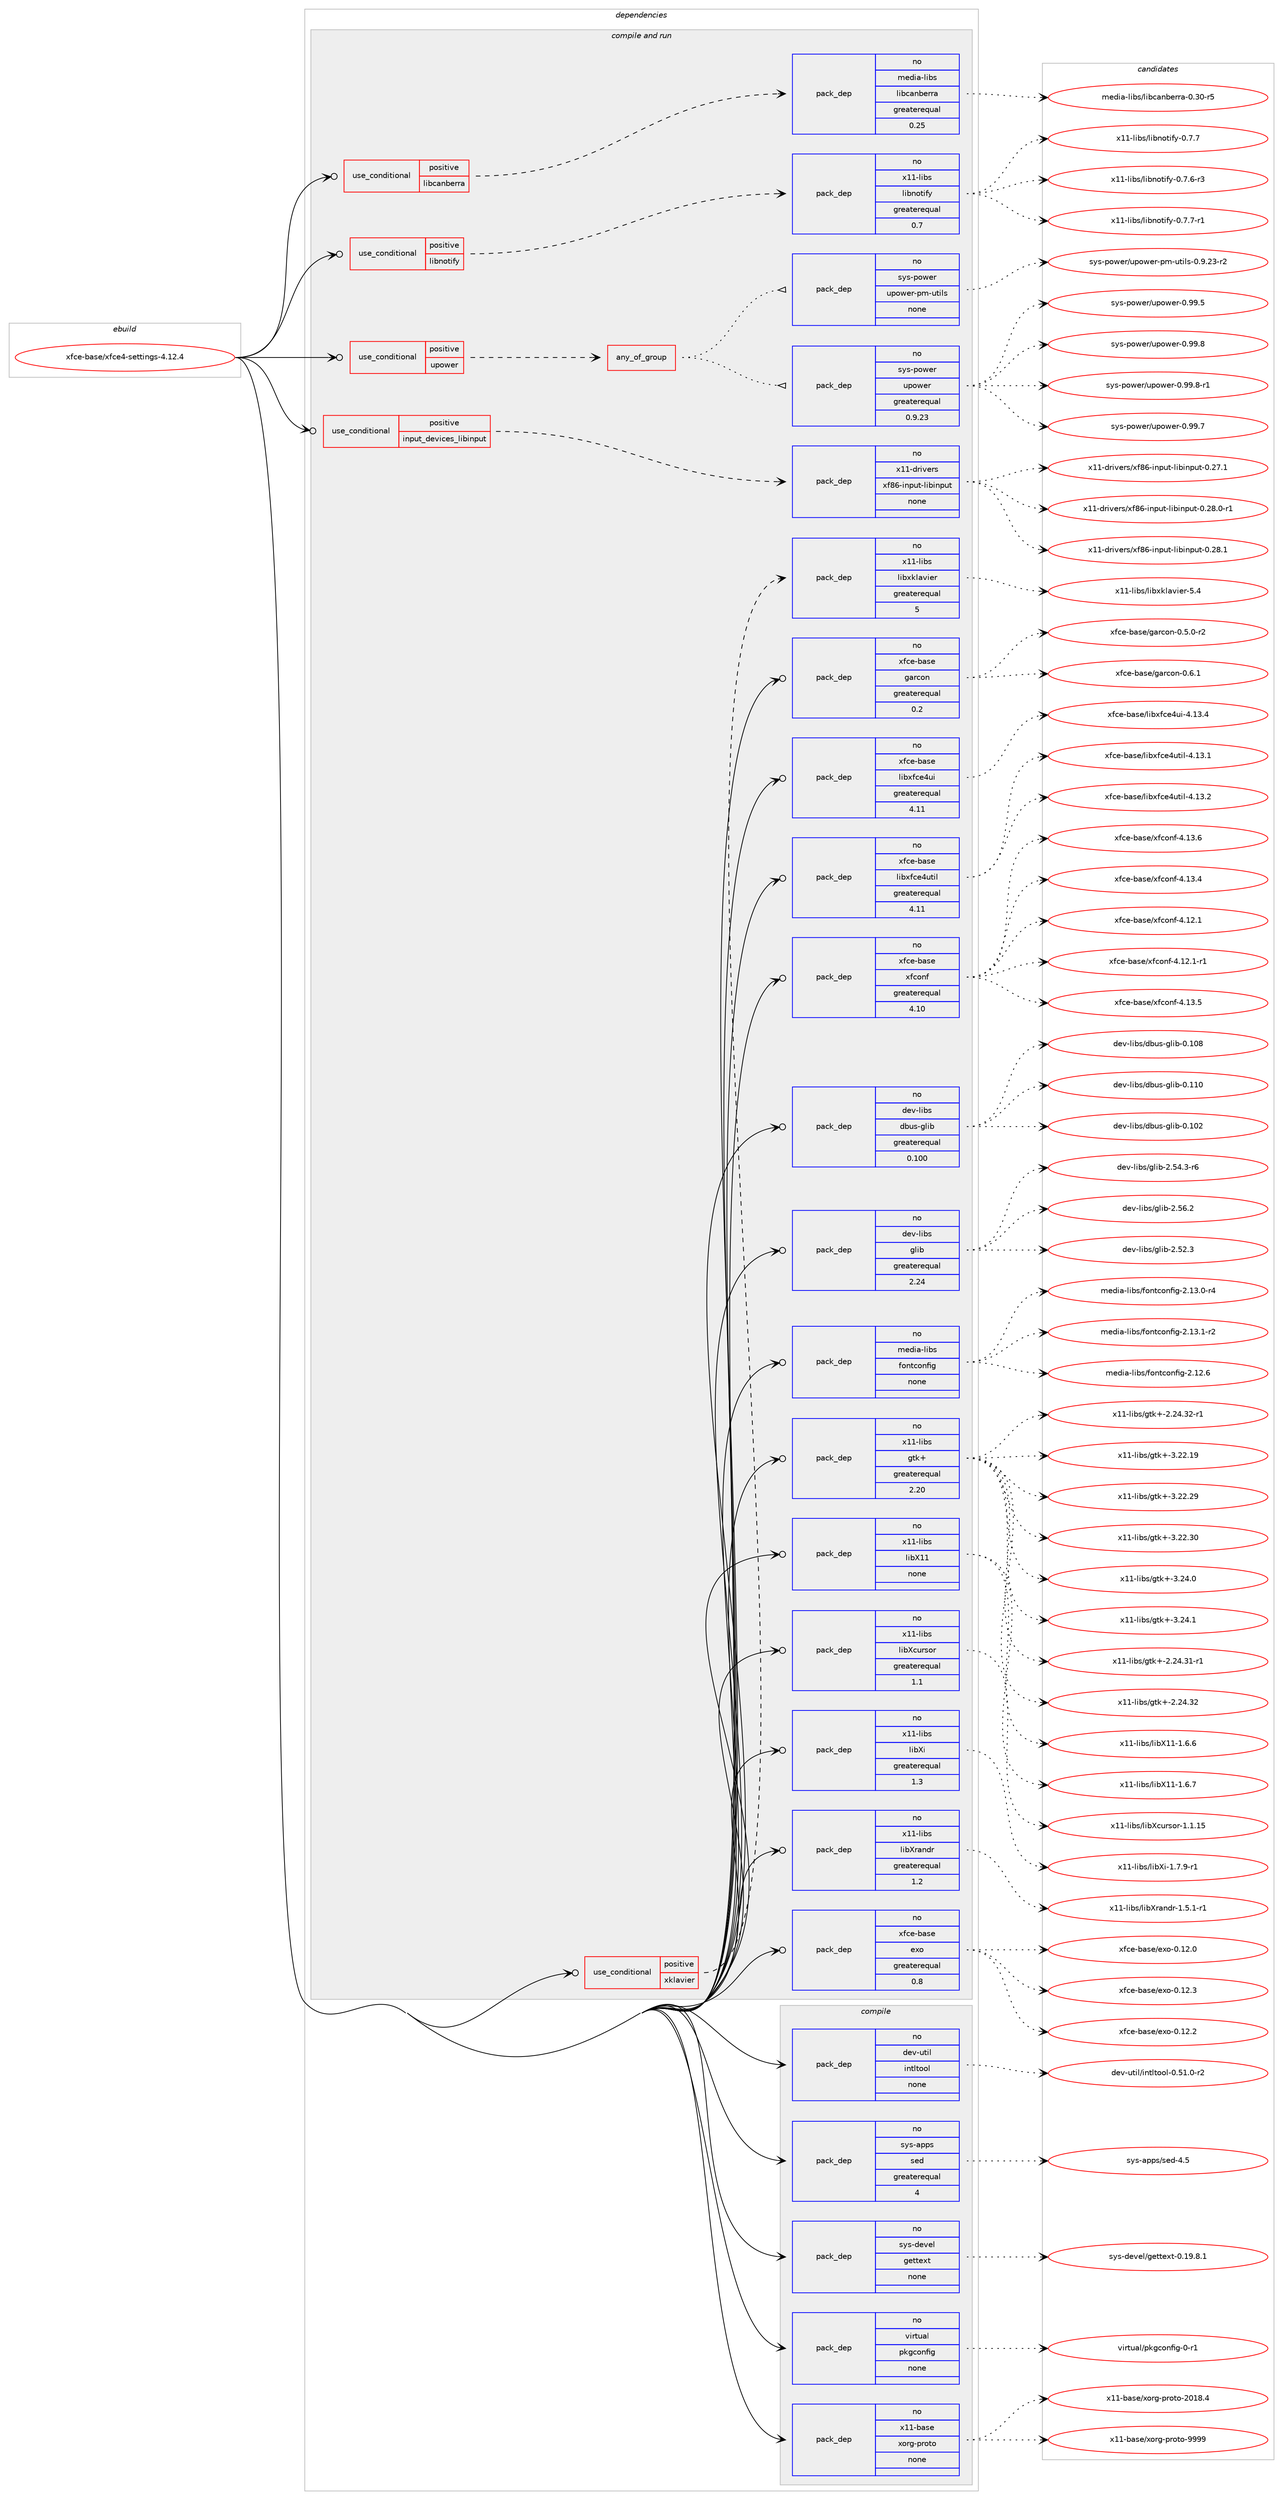digraph prolog {

# *************
# Graph options
# *************

newrank=true;
concentrate=true;
compound=true;
graph [rankdir=LR,fontname=Helvetica,fontsize=10,ranksep=1.5];#, ranksep=2.5, nodesep=0.2];
edge  [arrowhead=vee];
node  [fontname=Helvetica,fontsize=10];

# **********
# The ebuild
# **********

subgraph cluster_leftcol {
color=gray;
rank=same;
label=<<i>ebuild</i>>;
id [label="xfce-base/xfce4-settings-4.12.4", color=red, width=4, href="../xfce-base/xfce4-settings-4.12.4.svg"];
}

# ****************
# The dependencies
# ****************

subgraph cluster_midcol {
color=gray;
label=<<i>dependencies</i>>;
subgraph cluster_compile {
fillcolor="#eeeeee";
style=filled;
label=<<i>compile</i>>;
subgraph pack7761 {
dependency9746 [label=<<TABLE BORDER="0" CELLBORDER="1" CELLSPACING="0" CELLPADDING="4" WIDTH="220"><TR><TD ROWSPAN="6" CELLPADDING="30">pack_dep</TD></TR><TR><TD WIDTH="110">no</TD></TR><TR><TD>dev-util</TD></TR><TR><TD>intltool</TD></TR><TR><TD>none</TD></TR><TR><TD></TD></TR></TABLE>>, shape=none, color=blue];
}
id:e -> dependency9746:w [weight=20,style="solid",arrowhead="vee"];
subgraph pack7762 {
dependency9747 [label=<<TABLE BORDER="0" CELLBORDER="1" CELLSPACING="0" CELLPADDING="4" WIDTH="220"><TR><TD ROWSPAN="6" CELLPADDING="30">pack_dep</TD></TR><TR><TD WIDTH="110">no</TD></TR><TR><TD>sys-apps</TD></TR><TR><TD>sed</TD></TR><TR><TD>greaterequal</TD></TR><TR><TD>4</TD></TR></TABLE>>, shape=none, color=blue];
}
id:e -> dependency9747:w [weight=20,style="solid",arrowhead="vee"];
subgraph pack7763 {
dependency9748 [label=<<TABLE BORDER="0" CELLBORDER="1" CELLSPACING="0" CELLPADDING="4" WIDTH="220"><TR><TD ROWSPAN="6" CELLPADDING="30">pack_dep</TD></TR><TR><TD WIDTH="110">no</TD></TR><TR><TD>sys-devel</TD></TR><TR><TD>gettext</TD></TR><TR><TD>none</TD></TR><TR><TD></TD></TR></TABLE>>, shape=none, color=blue];
}
id:e -> dependency9748:w [weight=20,style="solid",arrowhead="vee"];
subgraph pack7764 {
dependency9749 [label=<<TABLE BORDER="0" CELLBORDER="1" CELLSPACING="0" CELLPADDING="4" WIDTH="220"><TR><TD ROWSPAN="6" CELLPADDING="30">pack_dep</TD></TR><TR><TD WIDTH="110">no</TD></TR><TR><TD>virtual</TD></TR><TR><TD>pkgconfig</TD></TR><TR><TD>none</TD></TR><TR><TD></TD></TR></TABLE>>, shape=none, color=blue];
}
id:e -> dependency9749:w [weight=20,style="solid",arrowhead="vee"];
subgraph pack7765 {
dependency9750 [label=<<TABLE BORDER="0" CELLBORDER="1" CELLSPACING="0" CELLPADDING="4" WIDTH="220"><TR><TD ROWSPAN="6" CELLPADDING="30">pack_dep</TD></TR><TR><TD WIDTH="110">no</TD></TR><TR><TD>x11-base</TD></TR><TR><TD>xorg-proto</TD></TR><TR><TD>none</TD></TR><TR><TD></TD></TR></TABLE>>, shape=none, color=blue];
}
id:e -> dependency9750:w [weight=20,style="solid",arrowhead="vee"];
}
subgraph cluster_compileandrun {
fillcolor="#eeeeee";
style=filled;
label=<<i>compile and run</i>>;
subgraph cond1748 {
dependency9751 [label=<<TABLE BORDER="0" CELLBORDER="1" CELLSPACING="0" CELLPADDING="4"><TR><TD ROWSPAN="3" CELLPADDING="10">use_conditional</TD></TR><TR><TD>positive</TD></TR><TR><TD>input_devices_libinput</TD></TR></TABLE>>, shape=none, color=red];
subgraph pack7766 {
dependency9752 [label=<<TABLE BORDER="0" CELLBORDER="1" CELLSPACING="0" CELLPADDING="4" WIDTH="220"><TR><TD ROWSPAN="6" CELLPADDING="30">pack_dep</TD></TR><TR><TD WIDTH="110">no</TD></TR><TR><TD>x11-drivers</TD></TR><TR><TD>xf86-input-libinput</TD></TR><TR><TD>none</TD></TR><TR><TD></TD></TR></TABLE>>, shape=none, color=blue];
}
dependency9751:e -> dependency9752:w [weight=20,style="dashed",arrowhead="vee"];
}
id:e -> dependency9751:w [weight=20,style="solid",arrowhead="odotvee"];
subgraph cond1749 {
dependency9753 [label=<<TABLE BORDER="0" CELLBORDER="1" CELLSPACING="0" CELLPADDING="4"><TR><TD ROWSPAN="3" CELLPADDING="10">use_conditional</TD></TR><TR><TD>positive</TD></TR><TR><TD>libcanberra</TD></TR></TABLE>>, shape=none, color=red];
subgraph pack7767 {
dependency9754 [label=<<TABLE BORDER="0" CELLBORDER="1" CELLSPACING="0" CELLPADDING="4" WIDTH="220"><TR><TD ROWSPAN="6" CELLPADDING="30">pack_dep</TD></TR><TR><TD WIDTH="110">no</TD></TR><TR><TD>media-libs</TD></TR><TR><TD>libcanberra</TD></TR><TR><TD>greaterequal</TD></TR><TR><TD>0.25</TD></TR></TABLE>>, shape=none, color=blue];
}
dependency9753:e -> dependency9754:w [weight=20,style="dashed",arrowhead="vee"];
}
id:e -> dependency9753:w [weight=20,style="solid",arrowhead="odotvee"];
subgraph cond1750 {
dependency9755 [label=<<TABLE BORDER="0" CELLBORDER="1" CELLSPACING="0" CELLPADDING="4"><TR><TD ROWSPAN="3" CELLPADDING="10">use_conditional</TD></TR><TR><TD>positive</TD></TR><TR><TD>libnotify</TD></TR></TABLE>>, shape=none, color=red];
subgraph pack7768 {
dependency9756 [label=<<TABLE BORDER="0" CELLBORDER="1" CELLSPACING="0" CELLPADDING="4" WIDTH="220"><TR><TD ROWSPAN="6" CELLPADDING="30">pack_dep</TD></TR><TR><TD WIDTH="110">no</TD></TR><TR><TD>x11-libs</TD></TR><TR><TD>libnotify</TD></TR><TR><TD>greaterequal</TD></TR><TR><TD>0.7</TD></TR></TABLE>>, shape=none, color=blue];
}
dependency9755:e -> dependency9756:w [weight=20,style="dashed",arrowhead="vee"];
}
id:e -> dependency9755:w [weight=20,style="solid",arrowhead="odotvee"];
subgraph cond1751 {
dependency9757 [label=<<TABLE BORDER="0" CELLBORDER="1" CELLSPACING="0" CELLPADDING="4"><TR><TD ROWSPAN="3" CELLPADDING="10">use_conditional</TD></TR><TR><TD>positive</TD></TR><TR><TD>upower</TD></TR></TABLE>>, shape=none, color=red];
subgraph any227 {
dependency9758 [label=<<TABLE BORDER="0" CELLBORDER="1" CELLSPACING="0" CELLPADDING="4"><TR><TD CELLPADDING="10">any_of_group</TD></TR></TABLE>>, shape=none, color=red];subgraph pack7769 {
dependency9759 [label=<<TABLE BORDER="0" CELLBORDER="1" CELLSPACING="0" CELLPADDING="4" WIDTH="220"><TR><TD ROWSPAN="6" CELLPADDING="30">pack_dep</TD></TR><TR><TD WIDTH="110">no</TD></TR><TR><TD>sys-power</TD></TR><TR><TD>upower</TD></TR><TR><TD>greaterequal</TD></TR><TR><TD>0.9.23</TD></TR></TABLE>>, shape=none, color=blue];
}
dependency9758:e -> dependency9759:w [weight=20,style="dotted",arrowhead="oinv"];
subgraph pack7770 {
dependency9760 [label=<<TABLE BORDER="0" CELLBORDER="1" CELLSPACING="0" CELLPADDING="4" WIDTH="220"><TR><TD ROWSPAN="6" CELLPADDING="30">pack_dep</TD></TR><TR><TD WIDTH="110">no</TD></TR><TR><TD>sys-power</TD></TR><TR><TD>upower-pm-utils</TD></TR><TR><TD>none</TD></TR><TR><TD></TD></TR></TABLE>>, shape=none, color=blue];
}
dependency9758:e -> dependency9760:w [weight=20,style="dotted",arrowhead="oinv"];
}
dependency9757:e -> dependency9758:w [weight=20,style="dashed",arrowhead="vee"];
}
id:e -> dependency9757:w [weight=20,style="solid",arrowhead="odotvee"];
subgraph cond1752 {
dependency9761 [label=<<TABLE BORDER="0" CELLBORDER="1" CELLSPACING="0" CELLPADDING="4"><TR><TD ROWSPAN="3" CELLPADDING="10">use_conditional</TD></TR><TR><TD>positive</TD></TR><TR><TD>xklavier</TD></TR></TABLE>>, shape=none, color=red];
subgraph pack7771 {
dependency9762 [label=<<TABLE BORDER="0" CELLBORDER="1" CELLSPACING="0" CELLPADDING="4" WIDTH="220"><TR><TD ROWSPAN="6" CELLPADDING="30">pack_dep</TD></TR><TR><TD WIDTH="110">no</TD></TR><TR><TD>x11-libs</TD></TR><TR><TD>libxklavier</TD></TR><TR><TD>greaterequal</TD></TR><TR><TD>5</TD></TR></TABLE>>, shape=none, color=blue];
}
dependency9761:e -> dependency9762:w [weight=20,style="dashed",arrowhead="vee"];
}
id:e -> dependency9761:w [weight=20,style="solid",arrowhead="odotvee"];
subgraph pack7772 {
dependency9763 [label=<<TABLE BORDER="0" CELLBORDER="1" CELLSPACING="0" CELLPADDING="4" WIDTH="220"><TR><TD ROWSPAN="6" CELLPADDING="30">pack_dep</TD></TR><TR><TD WIDTH="110">no</TD></TR><TR><TD>dev-libs</TD></TR><TR><TD>dbus-glib</TD></TR><TR><TD>greaterequal</TD></TR><TR><TD>0.100</TD></TR></TABLE>>, shape=none, color=blue];
}
id:e -> dependency9763:w [weight=20,style="solid",arrowhead="odotvee"];
subgraph pack7773 {
dependency9764 [label=<<TABLE BORDER="0" CELLBORDER="1" CELLSPACING="0" CELLPADDING="4" WIDTH="220"><TR><TD ROWSPAN="6" CELLPADDING="30">pack_dep</TD></TR><TR><TD WIDTH="110">no</TD></TR><TR><TD>dev-libs</TD></TR><TR><TD>glib</TD></TR><TR><TD>greaterequal</TD></TR><TR><TD>2.24</TD></TR></TABLE>>, shape=none, color=blue];
}
id:e -> dependency9764:w [weight=20,style="solid",arrowhead="odotvee"];
subgraph pack7774 {
dependency9765 [label=<<TABLE BORDER="0" CELLBORDER="1" CELLSPACING="0" CELLPADDING="4" WIDTH="220"><TR><TD ROWSPAN="6" CELLPADDING="30">pack_dep</TD></TR><TR><TD WIDTH="110">no</TD></TR><TR><TD>media-libs</TD></TR><TR><TD>fontconfig</TD></TR><TR><TD>none</TD></TR><TR><TD></TD></TR></TABLE>>, shape=none, color=blue];
}
id:e -> dependency9765:w [weight=20,style="solid",arrowhead="odotvee"];
subgraph pack7775 {
dependency9766 [label=<<TABLE BORDER="0" CELLBORDER="1" CELLSPACING="0" CELLPADDING="4" WIDTH="220"><TR><TD ROWSPAN="6" CELLPADDING="30">pack_dep</TD></TR><TR><TD WIDTH="110">no</TD></TR><TR><TD>x11-libs</TD></TR><TR><TD>gtk+</TD></TR><TR><TD>greaterequal</TD></TR><TR><TD>2.20</TD></TR></TABLE>>, shape=none, color=blue];
}
id:e -> dependency9766:w [weight=20,style="solid",arrowhead="odotvee"];
subgraph pack7776 {
dependency9767 [label=<<TABLE BORDER="0" CELLBORDER="1" CELLSPACING="0" CELLPADDING="4" WIDTH="220"><TR><TD ROWSPAN="6" CELLPADDING="30">pack_dep</TD></TR><TR><TD WIDTH="110">no</TD></TR><TR><TD>x11-libs</TD></TR><TR><TD>libX11</TD></TR><TR><TD>none</TD></TR><TR><TD></TD></TR></TABLE>>, shape=none, color=blue];
}
id:e -> dependency9767:w [weight=20,style="solid",arrowhead="odotvee"];
subgraph pack7777 {
dependency9768 [label=<<TABLE BORDER="0" CELLBORDER="1" CELLSPACING="0" CELLPADDING="4" WIDTH="220"><TR><TD ROWSPAN="6" CELLPADDING="30">pack_dep</TD></TR><TR><TD WIDTH="110">no</TD></TR><TR><TD>x11-libs</TD></TR><TR><TD>libXcursor</TD></TR><TR><TD>greaterequal</TD></TR><TR><TD>1.1</TD></TR></TABLE>>, shape=none, color=blue];
}
id:e -> dependency9768:w [weight=20,style="solid",arrowhead="odotvee"];
subgraph pack7778 {
dependency9769 [label=<<TABLE BORDER="0" CELLBORDER="1" CELLSPACING="0" CELLPADDING="4" WIDTH="220"><TR><TD ROWSPAN="6" CELLPADDING="30">pack_dep</TD></TR><TR><TD WIDTH="110">no</TD></TR><TR><TD>x11-libs</TD></TR><TR><TD>libXi</TD></TR><TR><TD>greaterequal</TD></TR><TR><TD>1.3</TD></TR></TABLE>>, shape=none, color=blue];
}
id:e -> dependency9769:w [weight=20,style="solid",arrowhead="odotvee"];
subgraph pack7779 {
dependency9770 [label=<<TABLE BORDER="0" CELLBORDER="1" CELLSPACING="0" CELLPADDING="4" WIDTH="220"><TR><TD ROWSPAN="6" CELLPADDING="30">pack_dep</TD></TR><TR><TD WIDTH="110">no</TD></TR><TR><TD>x11-libs</TD></TR><TR><TD>libXrandr</TD></TR><TR><TD>greaterequal</TD></TR><TR><TD>1.2</TD></TR></TABLE>>, shape=none, color=blue];
}
id:e -> dependency9770:w [weight=20,style="solid",arrowhead="odotvee"];
subgraph pack7780 {
dependency9771 [label=<<TABLE BORDER="0" CELLBORDER="1" CELLSPACING="0" CELLPADDING="4" WIDTH="220"><TR><TD ROWSPAN="6" CELLPADDING="30">pack_dep</TD></TR><TR><TD WIDTH="110">no</TD></TR><TR><TD>xfce-base</TD></TR><TR><TD>exo</TD></TR><TR><TD>greaterequal</TD></TR><TR><TD>0.8</TD></TR></TABLE>>, shape=none, color=blue];
}
id:e -> dependency9771:w [weight=20,style="solid",arrowhead="odotvee"];
subgraph pack7781 {
dependency9772 [label=<<TABLE BORDER="0" CELLBORDER="1" CELLSPACING="0" CELLPADDING="4" WIDTH="220"><TR><TD ROWSPAN="6" CELLPADDING="30">pack_dep</TD></TR><TR><TD WIDTH="110">no</TD></TR><TR><TD>xfce-base</TD></TR><TR><TD>garcon</TD></TR><TR><TD>greaterequal</TD></TR><TR><TD>0.2</TD></TR></TABLE>>, shape=none, color=blue];
}
id:e -> dependency9772:w [weight=20,style="solid",arrowhead="odotvee"];
subgraph pack7782 {
dependency9773 [label=<<TABLE BORDER="0" CELLBORDER="1" CELLSPACING="0" CELLPADDING="4" WIDTH="220"><TR><TD ROWSPAN="6" CELLPADDING="30">pack_dep</TD></TR><TR><TD WIDTH="110">no</TD></TR><TR><TD>xfce-base</TD></TR><TR><TD>libxfce4ui</TD></TR><TR><TD>greaterequal</TD></TR><TR><TD>4.11</TD></TR></TABLE>>, shape=none, color=blue];
}
id:e -> dependency9773:w [weight=20,style="solid",arrowhead="odotvee"];
subgraph pack7783 {
dependency9774 [label=<<TABLE BORDER="0" CELLBORDER="1" CELLSPACING="0" CELLPADDING="4" WIDTH="220"><TR><TD ROWSPAN="6" CELLPADDING="30">pack_dep</TD></TR><TR><TD WIDTH="110">no</TD></TR><TR><TD>xfce-base</TD></TR><TR><TD>libxfce4util</TD></TR><TR><TD>greaterequal</TD></TR><TR><TD>4.11</TD></TR></TABLE>>, shape=none, color=blue];
}
id:e -> dependency9774:w [weight=20,style="solid",arrowhead="odotvee"];
subgraph pack7784 {
dependency9775 [label=<<TABLE BORDER="0" CELLBORDER="1" CELLSPACING="0" CELLPADDING="4" WIDTH="220"><TR><TD ROWSPAN="6" CELLPADDING="30">pack_dep</TD></TR><TR><TD WIDTH="110">no</TD></TR><TR><TD>xfce-base</TD></TR><TR><TD>xfconf</TD></TR><TR><TD>greaterequal</TD></TR><TR><TD>4.10</TD></TR></TABLE>>, shape=none, color=blue];
}
id:e -> dependency9775:w [weight=20,style="solid",arrowhead="odotvee"];
}
subgraph cluster_run {
fillcolor="#eeeeee";
style=filled;
label=<<i>run</i>>;
}
}

# **************
# The candidates
# **************

subgraph cluster_choices {
rank=same;
color=gray;
label=<<i>candidates</i>>;

subgraph choice7761 {
color=black;
nodesep=1;
choice1001011184511711610510847105110116108116111111108454846534946484511450 [label="dev-util/intltool-0.51.0-r2", color=red, width=4,href="../dev-util/intltool-0.51.0-r2.svg"];
dependency9746:e -> choice1001011184511711610510847105110116108116111111108454846534946484511450:w [style=dotted,weight="100"];
}
subgraph choice7762 {
color=black;
nodesep=1;
choice11512111545971121121154711510110045524653 [label="sys-apps/sed-4.5", color=red, width=4,href="../sys-apps/sed-4.5.svg"];
dependency9747:e -> choice11512111545971121121154711510110045524653:w [style=dotted,weight="100"];
}
subgraph choice7763 {
color=black;
nodesep=1;
choice1151211154510010111810110847103101116116101120116454846495746564649 [label="sys-devel/gettext-0.19.8.1", color=red, width=4,href="../sys-devel/gettext-0.19.8.1.svg"];
dependency9748:e -> choice1151211154510010111810110847103101116116101120116454846495746564649:w [style=dotted,weight="100"];
}
subgraph choice7764 {
color=black;
nodesep=1;
choice11810511411611797108471121071039911111010210510345484511449 [label="virtual/pkgconfig-0-r1", color=red, width=4,href="../virtual/pkgconfig-0-r1.svg"];
dependency9749:e -> choice11810511411611797108471121071039911111010210510345484511449:w [style=dotted,weight="100"];
}
subgraph choice7765 {
color=black;
nodesep=1;
choice1204949459897115101471201111141034511211411111611145504849564652 [label="x11-base/xorg-proto-2018.4", color=red, width=4,href="../x11-base/xorg-proto-2018.4.svg"];
choice120494945989711510147120111114103451121141111161114557575757 [label="x11-base/xorg-proto-9999", color=red, width=4,href="../x11-base/xorg-proto-9999.svg"];
dependency9750:e -> choice1204949459897115101471201111141034511211411111611145504849564652:w [style=dotted,weight="100"];
dependency9750:e -> choice120494945989711510147120111114103451121141111161114557575757:w [style=dotted,weight="100"];
}
subgraph choice7766 {
color=black;
nodesep=1;
choice12049494510011410511810111411547120102565445105110112117116451081059810511011211711645484650554649 [label="x11-drivers/xf86-input-libinput-0.27.1", color=red, width=4,href="../x11-drivers/xf86-input-libinput-0.27.1.svg"];
choice120494945100114105118101114115471201025654451051101121171164510810598105110112117116454846505646484511449 [label="x11-drivers/xf86-input-libinput-0.28.0-r1", color=red, width=4,href="../x11-drivers/xf86-input-libinput-0.28.0-r1.svg"];
choice12049494510011410511810111411547120102565445105110112117116451081059810511011211711645484650564649 [label="x11-drivers/xf86-input-libinput-0.28.1", color=red, width=4,href="../x11-drivers/xf86-input-libinput-0.28.1.svg"];
dependency9752:e -> choice12049494510011410511810111411547120102565445105110112117116451081059810511011211711645484650554649:w [style=dotted,weight="100"];
dependency9752:e -> choice120494945100114105118101114115471201025654451051101121171164510810598105110112117116454846505646484511449:w [style=dotted,weight="100"];
dependency9752:e -> choice12049494510011410511810111411547120102565445105110112117116451081059810511011211711645484650564649:w [style=dotted,weight="100"];
}
subgraph choice7767 {
color=black;
nodesep=1;
choice10910110010597451081059811547108105989997110981011141149745484651484511453 [label="media-libs/libcanberra-0.30-r5", color=red, width=4,href="../media-libs/libcanberra-0.30-r5.svg"];
dependency9754:e -> choice10910110010597451081059811547108105989997110981011141149745484651484511453:w [style=dotted,weight="100"];
}
subgraph choice7768 {
color=black;
nodesep=1;
choice120494945108105981154710810598110111116105102121454846554655 [label="x11-libs/libnotify-0.7.7", color=red, width=4,href="../x11-libs/libnotify-0.7.7.svg"];
choice1204949451081059811547108105981101111161051021214548465546544511451 [label="x11-libs/libnotify-0.7.6-r3", color=red, width=4,href="../x11-libs/libnotify-0.7.6-r3.svg"];
choice1204949451081059811547108105981101111161051021214548465546554511449 [label="x11-libs/libnotify-0.7.7-r1", color=red, width=4,href="../x11-libs/libnotify-0.7.7-r1.svg"];
dependency9756:e -> choice120494945108105981154710810598110111116105102121454846554655:w [style=dotted,weight="100"];
dependency9756:e -> choice1204949451081059811547108105981101111161051021214548465546544511451:w [style=dotted,weight="100"];
dependency9756:e -> choice1204949451081059811547108105981101111161051021214548465546554511449:w [style=dotted,weight="100"];
}
subgraph choice7769 {
color=black;
nodesep=1;
choice115121115451121111191011144711711211111910111445484657574655 [label="sys-power/upower-0.99.7", color=red, width=4,href="../sys-power/upower-0.99.7.svg"];
choice115121115451121111191011144711711211111910111445484657574653 [label="sys-power/upower-0.99.5", color=red, width=4,href="../sys-power/upower-0.99.5.svg"];
choice115121115451121111191011144711711211111910111445484657574656 [label="sys-power/upower-0.99.8", color=red, width=4,href="../sys-power/upower-0.99.8.svg"];
choice1151211154511211111910111447117112111119101114454846575746564511449 [label="sys-power/upower-0.99.8-r1", color=red, width=4,href="../sys-power/upower-0.99.8-r1.svg"];
dependency9759:e -> choice115121115451121111191011144711711211111910111445484657574655:w [style=dotted,weight="100"];
dependency9759:e -> choice115121115451121111191011144711711211111910111445484657574653:w [style=dotted,weight="100"];
dependency9759:e -> choice115121115451121111191011144711711211111910111445484657574656:w [style=dotted,weight="100"];
dependency9759:e -> choice1151211154511211111910111447117112111119101114454846575746564511449:w [style=dotted,weight="100"];
}
subgraph choice7770 {
color=black;
nodesep=1;
choice11512111545112111119101114471171121111191011144511210945117116105108115454846574650514511450 [label="sys-power/upower-pm-utils-0.9.23-r2", color=red, width=4,href="../sys-power/upower-pm-utils-0.9.23-r2.svg"];
dependency9760:e -> choice11512111545112111119101114471171121111191011144511210945117116105108115454846574650514511450:w [style=dotted,weight="100"];
}
subgraph choice7771 {
color=black;
nodesep=1;
choice1204949451081059811547108105981201071089711810510111445534652 [label="x11-libs/libxklavier-5.4", color=red, width=4,href="../x11-libs/libxklavier-5.4.svg"];
dependency9762:e -> choice1204949451081059811547108105981201071089711810510111445534652:w [style=dotted,weight="100"];
}
subgraph choice7772 {
color=black;
nodesep=1;
choice100101118451081059811547100981171154510310810598454846494850 [label="dev-libs/dbus-glib-0.102", color=red, width=4,href="../dev-libs/dbus-glib-0.102.svg"];
choice100101118451081059811547100981171154510310810598454846494856 [label="dev-libs/dbus-glib-0.108", color=red, width=4,href="../dev-libs/dbus-glib-0.108.svg"];
choice100101118451081059811547100981171154510310810598454846494948 [label="dev-libs/dbus-glib-0.110", color=red, width=4,href="../dev-libs/dbus-glib-0.110.svg"];
dependency9763:e -> choice100101118451081059811547100981171154510310810598454846494850:w [style=dotted,weight="100"];
dependency9763:e -> choice100101118451081059811547100981171154510310810598454846494856:w [style=dotted,weight="100"];
dependency9763:e -> choice100101118451081059811547100981171154510310810598454846494948:w [style=dotted,weight="100"];
}
subgraph choice7773 {
color=black;
nodesep=1;
choice1001011184510810598115471031081059845504653504651 [label="dev-libs/glib-2.52.3", color=red, width=4,href="../dev-libs/glib-2.52.3.svg"];
choice10010111845108105981154710310810598455046535246514511454 [label="dev-libs/glib-2.54.3-r6", color=red, width=4,href="../dev-libs/glib-2.54.3-r6.svg"];
choice1001011184510810598115471031081059845504653544650 [label="dev-libs/glib-2.56.2", color=red, width=4,href="../dev-libs/glib-2.56.2.svg"];
dependency9764:e -> choice1001011184510810598115471031081059845504653504651:w [style=dotted,weight="100"];
dependency9764:e -> choice10010111845108105981154710310810598455046535246514511454:w [style=dotted,weight="100"];
dependency9764:e -> choice1001011184510810598115471031081059845504653544650:w [style=dotted,weight="100"];
}
subgraph choice7774 {
color=black;
nodesep=1;
choice109101100105974510810598115471021111101169911111010210510345504649504654 [label="media-libs/fontconfig-2.12.6", color=red, width=4,href="../media-libs/fontconfig-2.12.6.svg"];
choice1091011001059745108105981154710211111011699111110102105103455046495146484511452 [label="media-libs/fontconfig-2.13.0-r4", color=red, width=4,href="../media-libs/fontconfig-2.13.0-r4.svg"];
choice1091011001059745108105981154710211111011699111110102105103455046495146494511450 [label="media-libs/fontconfig-2.13.1-r2", color=red, width=4,href="../media-libs/fontconfig-2.13.1-r2.svg"];
dependency9765:e -> choice109101100105974510810598115471021111101169911111010210510345504649504654:w [style=dotted,weight="100"];
dependency9765:e -> choice1091011001059745108105981154710211111011699111110102105103455046495146484511452:w [style=dotted,weight="100"];
dependency9765:e -> choice1091011001059745108105981154710211111011699111110102105103455046495146494511450:w [style=dotted,weight="100"];
}
subgraph choice7775 {
color=black;
nodesep=1;
choice12049494510810598115471031161074345504650524651494511449 [label="x11-libs/gtk+-2.24.31-r1", color=red, width=4,href="../x11-libs/gtk+-2.24.31-r1.svg"];
choice1204949451081059811547103116107434550465052465150 [label="x11-libs/gtk+-2.24.32", color=red, width=4,href="../x11-libs/gtk+-2.24.32.svg"];
choice12049494510810598115471031161074345504650524651504511449 [label="x11-libs/gtk+-2.24.32-r1", color=red, width=4,href="../x11-libs/gtk+-2.24.32-r1.svg"];
choice1204949451081059811547103116107434551465050464957 [label="x11-libs/gtk+-3.22.19", color=red, width=4,href="../x11-libs/gtk+-3.22.19.svg"];
choice1204949451081059811547103116107434551465050465057 [label="x11-libs/gtk+-3.22.29", color=red, width=4,href="../x11-libs/gtk+-3.22.29.svg"];
choice1204949451081059811547103116107434551465050465148 [label="x11-libs/gtk+-3.22.30", color=red, width=4,href="../x11-libs/gtk+-3.22.30.svg"];
choice12049494510810598115471031161074345514650524648 [label="x11-libs/gtk+-3.24.0", color=red, width=4,href="../x11-libs/gtk+-3.24.0.svg"];
choice12049494510810598115471031161074345514650524649 [label="x11-libs/gtk+-3.24.1", color=red, width=4,href="../x11-libs/gtk+-3.24.1.svg"];
dependency9766:e -> choice12049494510810598115471031161074345504650524651494511449:w [style=dotted,weight="100"];
dependency9766:e -> choice1204949451081059811547103116107434550465052465150:w [style=dotted,weight="100"];
dependency9766:e -> choice12049494510810598115471031161074345504650524651504511449:w [style=dotted,weight="100"];
dependency9766:e -> choice1204949451081059811547103116107434551465050464957:w [style=dotted,weight="100"];
dependency9766:e -> choice1204949451081059811547103116107434551465050465057:w [style=dotted,weight="100"];
dependency9766:e -> choice1204949451081059811547103116107434551465050465148:w [style=dotted,weight="100"];
dependency9766:e -> choice12049494510810598115471031161074345514650524648:w [style=dotted,weight="100"];
dependency9766:e -> choice12049494510810598115471031161074345514650524649:w [style=dotted,weight="100"];
}
subgraph choice7776 {
color=black;
nodesep=1;
choice120494945108105981154710810598884949454946544654 [label="x11-libs/libX11-1.6.6", color=red, width=4,href="../x11-libs/libX11-1.6.6.svg"];
choice120494945108105981154710810598884949454946544655 [label="x11-libs/libX11-1.6.7", color=red, width=4,href="../x11-libs/libX11-1.6.7.svg"];
dependency9767:e -> choice120494945108105981154710810598884949454946544654:w [style=dotted,weight="100"];
dependency9767:e -> choice120494945108105981154710810598884949454946544655:w [style=dotted,weight="100"];
}
subgraph choice7777 {
color=black;
nodesep=1;
choice120494945108105981154710810598889911711411511111445494649464953 [label="x11-libs/libXcursor-1.1.15", color=red, width=4,href="../x11-libs/libXcursor-1.1.15.svg"];
dependency9768:e -> choice120494945108105981154710810598889911711411511111445494649464953:w [style=dotted,weight="100"];
}
subgraph choice7778 {
color=black;
nodesep=1;
choice120494945108105981154710810598881054549465546574511449 [label="x11-libs/libXi-1.7.9-r1", color=red, width=4,href="../x11-libs/libXi-1.7.9-r1.svg"];
dependency9769:e -> choice120494945108105981154710810598881054549465546574511449:w [style=dotted,weight="100"];
}
subgraph choice7779 {
color=black;
nodesep=1;
choice12049494510810598115471081059888114971101001144549465346494511449 [label="x11-libs/libXrandr-1.5.1-r1", color=red, width=4,href="../x11-libs/libXrandr-1.5.1-r1.svg"];
dependency9770:e -> choice12049494510810598115471081059888114971101001144549465346494511449:w [style=dotted,weight="100"];
}
subgraph choice7780 {
color=black;
nodesep=1;
choice120102991014598971151014710112011145484649504650 [label="xfce-base/exo-0.12.2", color=red, width=4,href="../xfce-base/exo-0.12.2.svg"];
choice120102991014598971151014710112011145484649504648 [label="xfce-base/exo-0.12.0", color=red, width=4,href="../xfce-base/exo-0.12.0.svg"];
choice120102991014598971151014710112011145484649504651 [label="xfce-base/exo-0.12.3", color=red, width=4,href="../xfce-base/exo-0.12.3.svg"];
dependency9771:e -> choice120102991014598971151014710112011145484649504650:w [style=dotted,weight="100"];
dependency9771:e -> choice120102991014598971151014710112011145484649504648:w [style=dotted,weight="100"];
dependency9771:e -> choice120102991014598971151014710112011145484649504651:w [style=dotted,weight="100"];
}
subgraph choice7781 {
color=black;
nodesep=1;
choice120102991014598971151014710397114991111104548465346484511450 [label="xfce-base/garcon-0.5.0-r2", color=red, width=4,href="../xfce-base/garcon-0.5.0-r2.svg"];
choice12010299101459897115101471039711499111110454846544649 [label="xfce-base/garcon-0.6.1", color=red, width=4,href="../xfce-base/garcon-0.6.1.svg"];
dependency9772:e -> choice120102991014598971151014710397114991111104548465346484511450:w [style=dotted,weight="100"];
dependency9772:e -> choice12010299101459897115101471039711499111110454846544649:w [style=dotted,weight="100"];
}
subgraph choice7782 {
color=black;
nodesep=1;
choice120102991014598971151014710810598120102991015211710545524649514652 [label="xfce-base/libxfce4ui-4.13.4", color=red, width=4,href="../xfce-base/libxfce4ui-4.13.4.svg"];
dependency9773:e -> choice120102991014598971151014710810598120102991015211710545524649514652:w [style=dotted,weight="100"];
}
subgraph choice7783 {
color=black;
nodesep=1;
choice120102991014598971151014710810598120102991015211711610510845524649514649 [label="xfce-base/libxfce4util-4.13.1", color=red, width=4,href="../xfce-base/libxfce4util-4.13.1.svg"];
choice120102991014598971151014710810598120102991015211711610510845524649514650 [label="xfce-base/libxfce4util-4.13.2", color=red, width=4,href="../xfce-base/libxfce4util-4.13.2.svg"];
dependency9774:e -> choice120102991014598971151014710810598120102991015211711610510845524649514649:w [style=dotted,weight="100"];
dependency9774:e -> choice120102991014598971151014710810598120102991015211711610510845524649514650:w [style=dotted,weight="100"];
}
subgraph choice7784 {
color=black;
nodesep=1;
choice12010299101459897115101471201029911111010245524649514652 [label="xfce-base/xfconf-4.13.4", color=red, width=4,href="../xfce-base/xfconf-4.13.4.svg"];
choice12010299101459897115101471201029911111010245524649504649 [label="xfce-base/xfconf-4.12.1", color=red, width=4,href="../xfce-base/xfconf-4.12.1.svg"];
choice120102991014598971151014712010299111110102455246495046494511449 [label="xfce-base/xfconf-4.12.1-r1", color=red, width=4,href="../xfce-base/xfconf-4.12.1-r1.svg"];
choice12010299101459897115101471201029911111010245524649514653 [label="xfce-base/xfconf-4.13.5", color=red, width=4,href="../xfce-base/xfconf-4.13.5.svg"];
choice12010299101459897115101471201029911111010245524649514654 [label="xfce-base/xfconf-4.13.6", color=red, width=4,href="../xfce-base/xfconf-4.13.6.svg"];
dependency9775:e -> choice12010299101459897115101471201029911111010245524649514652:w [style=dotted,weight="100"];
dependency9775:e -> choice12010299101459897115101471201029911111010245524649504649:w [style=dotted,weight="100"];
dependency9775:e -> choice120102991014598971151014712010299111110102455246495046494511449:w [style=dotted,weight="100"];
dependency9775:e -> choice12010299101459897115101471201029911111010245524649514653:w [style=dotted,weight="100"];
dependency9775:e -> choice12010299101459897115101471201029911111010245524649514654:w [style=dotted,weight="100"];
}
}

}
